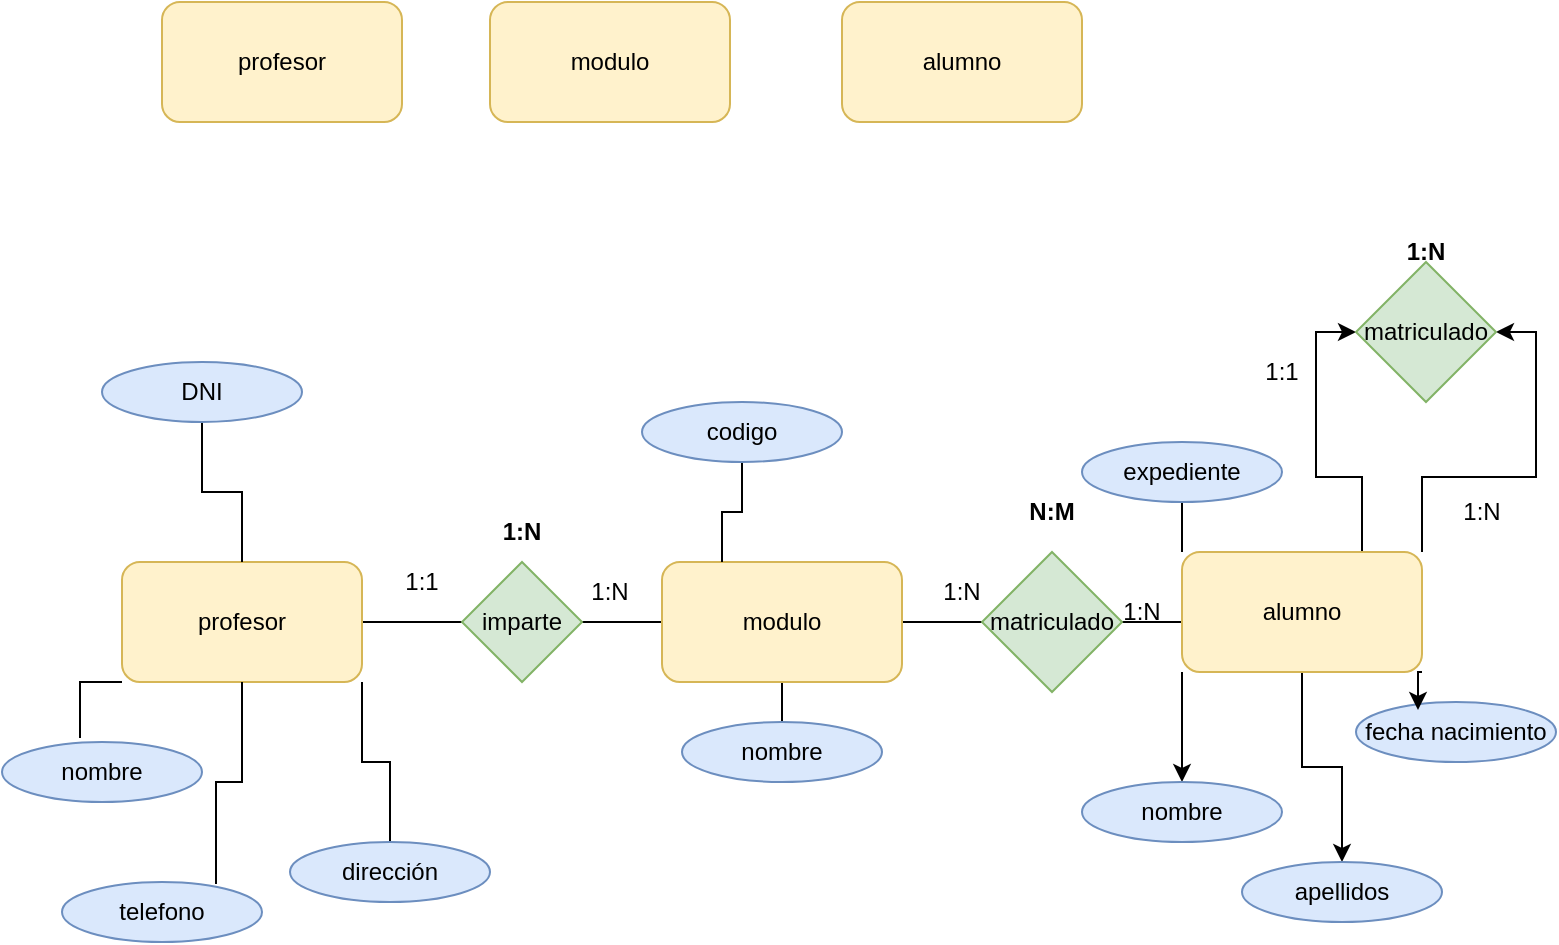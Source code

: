 <mxfile version="21.8.2" type="github">
  <diagram name="Página-1" id="oztvLKKj3sA_5YSYLGky">
    <mxGraphModel dx="636" dy="743" grid="1" gridSize="10" guides="1" tooltips="1" connect="1" arrows="1" fold="1" page="1" pageScale="1" pageWidth="827" pageHeight="1169" math="0" shadow="0">
      <root>
        <mxCell id="0" />
        <mxCell id="1" parent="0" />
        <mxCell id="SiPL-FdLX_r1bRT-D18--1" value="profesor" style="rounded=1;whiteSpace=wrap;html=1;fillColor=#fff2cc;strokeColor=#d6b656;" vertex="1" parent="1">
          <mxGeometry x="130" y="60" width="120" height="60" as="geometry" />
        </mxCell>
        <mxCell id="SiPL-FdLX_r1bRT-D18--2" value="modulo" style="rounded=1;whiteSpace=wrap;html=1;fillColor=#fff2cc;strokeColor=#d6b656;" vertex="1" parent="1">
          <mxGeometry x="294" y="60" width="120" height="60" as="geometry" />
        </mxCell>
        <mxCell id="SiPL-FdLX_r1bRT-D18--3" value="alumno" style="rounded=1;whiteSpace=wrap;html=1;fillColor=#fff2cc;strokeColor=#d6b656;" vertex="1" parent="1">
          <mxGeometry x="470" y="60" width="120" height="60" as="geometry" />
        </mxCell>
        <mxCell id="SiPL-FdLX_r1bRT-D18--6" style="edgeStyle=orthogonalEdgeStyle;rounded=0;orthogonalLoop=1;jettySize=auto;html=1;exitX=1;exitY=0.5;exitDx=0;exitDy=0;endArrow=none;endFill=0;" edge="1" parent="1" source="SiPL-FdLX_r1bRT-D18--4" target="SiPL-FdLX_r1bRT-D18--5">
          <mxGeometry relative="1" as="geometry" />
        </mxCell>
        <mxCell id="SiPL-FdLX_r1bRT-D18--18" style="edgeStyle=orthogonalEdgeStyle;rounded=0;orthogonalLoop=1;jettySize=auto;html=1;exitX=1;exitY=1;exitDx=0;exitDy=0;endArrow=none;endFill=0;" edge="1" parent="1" source="SiPL-FdLX_r1bRT-D18--4" target="SiPL-FdLX_r1bRT-D18--16">
          <mxGeometry relative="1" as="geometry" />
        </mxCell>
        <mxCell id="SiPL-FdLX_r1bRT-D18--4" value="profesor" style="rounded=1;whiteSpace=wrap;html=1;fillColor=#fff2cc;strokeColor=#d6b656;" vertex="1" parent="1">
          <mxGeometry x="110" y="340" width="120" height="60" as="geometry" />
        </mxCell>
        <mxCell id="SiPL-FdLX_r1bRT-D18--8" style="edgeStyle=orthogonalEdgeStyle;rounded=0;orthogonalLoop=1;jettySize=auto;html=1;exitX=1;exitY=0.5;exitDx=0;exitDy=0;entryX=0;entryY=0.5;entryDx=0;entryDy=0;endArrow=none;endFill=0;" edge="1" parent="1" source="SiPL-FdLX_r1bRT-D18--5" target="SiPL-FdLX_r1bRT-D18--7">
          <mxGeometry relative="1" as="geometry" />
        </mxCell>
        <mxCell id="SiPL-FdLX_r1bRT-D18--5" value="imparte" style="rhombus;whiteSpace=wrap;html=1;fillColor=#d5e8d4;strokeColor=#82b366;" vertex="1" parent="1">
          <mxGeometry x="280" y="340" width="60" height="60" as="geometry" />
        </mxCell>
        <mxCell id="SiPL-FdLX_r1bRT-D18--9" style="edgeStyle=orthogonalEdgeStyle;rounded=0;orthogonalLoop=1;jettySize=auto;html=1;exitX=1;exitY=0.5;exitDx=0;exitDy=0;" edge="1" parent="1" source="SiPL-FdLX_r1bRT-D18--7">
          <mxGeometry relative="1" as="geometry">
            <mxPoint x="560" y="370" as="targetPoint" />
          </mxGeometry>
        </mxCell>
        <mxCell id="SiPL-FdLX_r1bRT-D18--46" style="edgeStyle=orthogonalEdgeStyle;rounded=0;orthogonalLoop=1;jettySize=auto;html=1;exitX=0.5;exitY=1;exitDx=0;exitDy=0;endArrow=none;endFill=0;" edge="1" parent="1" source="SiPL-FdLX_r1bRT-D18--7" target="SiPL-FdLX_r1bRT-D18--21">
          <mxGeometry relative="1" as="geometry" />
        </mxCell>
        <mxCell id="SiPL-FdLX_r1bRT-D18--7" value="modulo" style="rounded=1;whiteSpace=wrap;html=1;fillColor=#fff2cc;strokeColor=#d6b656;" vertex="1" parent="1">
          <mxGeometry x="380" y="340" width="120" height="60" as="geometry" />
        </mxCell>
        <mxCell id="SiPL-FdLX_r1bRT-D18--11" style="edgeStyle=orthogonalEdgeStyle;rounded=0;orthogonalLoop=1;jettySize=auto;html=1;exitX=1;exitY=0.5;exitDx=0;exitDy=0;" edge="1" parent="1" source="SiPL-FdLX_r1bRT-D18--10">
          <mxGeometry relative="1" as="geometry">
            <mxPoint x="650" y="370" as="targetPoint" />
          </mxGeometry>
        </mxCell>
        <mxCell id="SiPL-FdLX_r1bRT-D18--10" value="matriculado" style="rhombus;whiteSpace=wrap;html=1;fillColor=#d5e8d4;strokeColor=#82b366;" vertex="1" parent="1">
          <mxGeometry x="540" y="335" width="70" height="70" as="geometry" />
        </mxCell>
        <mxCell id="SiPL-FdLX_r1bRT-D18--37" style="edgeStyle=orthogonalEdgeStyle;rounded=0;orthogonalLoop=1;jettySize=auto;html=1;exitX=0;exitY=1;exitDx=0;exitDy=0;entryX=0.5;entryY=0;entryDx=0;entryDy=0;" edge="1" parent="1" source="SiPL-FdLX_r1bRT-D18--12" target="SiPL-FdLX_r1bRT-D18--34">
          <mxGeometry relative="1" as="geometry" />
        </mxCell>
        <mxCell id="SiPL-FdLX_r1bRT-D18--39" style="edgeStyle=orthogonalEdgeStyle;rounded=0;orthogonalLoop=1;jettySize=auto;html=1;exitX=0.5;exitY=1;exitDx=0;exitDy=0;entryX=0.5;entryY=0;entryDx=0;entryDy=0;" edge="1" parent="1" source="SiPL-FdLX_r1bRT-D18--12" target="SiPL-FdLX_r1bRT-D18--36">
          <mxGeometry relative="1" as="geometry" />
        </mxCell>
        <mxCell id="SiPL-FdLX_r1bRT-D18--44" style="edgeStyle=orthogonalEdgeStyle;rounded=0;orthogonalLoop=1;jettySize=auto;html=1;exitX=1;exitY=0;exitDx=0;exitDy=0;entryX=1;entryY=0.5;entryDx=0;entryDy=0;" edge="1" parent="1" source="SiPL-FdLX_r1bRT-D18--12" target="SiPL-FdLX_r1bRT-D18--43">
          <mxGeometry relative="1" as="geometry" />
        </mxCell>
        <mxCell id="SiPL-FdLX_r1bRT-D18--45" style="edgeStyle=orthogonalEdgeStyle;rounded=0;orthogonalLoop=1;jettySize=auto;html=1;exitX=0.75;exitY=0;exitDx=0;exitDy=0;entryX=0;entryY=0.5;entryDx=0;entryDy=0;" edge="1" parent="1" source="SiPL-FdLX_r1bRT-D18--12" target="SiPL-FdLX_r1bRT-D18--43">
          <mxGeometry relative="1" as="geometry" />
        </mxCell>
        <mxCell id="SiPL-FdLX_r1bRT-D18--48" style="edgeStyle=orthogonalEdgeStyle;rounded=0;orthogonalLoop=1;jettySize=auto;html=1;exitX=0;exitY=0;exitDx=0;exitDy=0;" edge="1" parent="1" source="SiPL-FdLX_r1bRT-D18--12">
          <mxGeometry relative="1" as="geometry">
            <mxPoint x="640" y="300" as="targetPoint" />
          </mxGeometry>
        </mxCell>
        <mxCell id="SiPL-FdLX_r1bRT-D18--12" value="alumno" style="rounded=1;whiteSpace=wrap;html=1;fillColor=#fff2cc;strokeColor=#d6b656;" vertex="1" parent="1">
          <mxGeometry x="640" y="335" width="120" height="60" as="geometry" />
        </mxCell>
        <mxCell id="SiPL-FdLX_r1bRT-D18--32" style="edgeStyle=orthogonalEdgeStyle;rounded=0;orthogonalLoop=1;jettySize=auto;html=1;exitX=0.5;exitY=1;exitDx=0;exitDy=0;endArrow=none;endFill=0;" edge="1" parent="1" source="SiPL-FdLX_r1bRT-D18--13" target="SiPL-FdLX_r1bRT-D18--4">
          <mxGeometry relative="1" as="geometry" />
        </mxCell>
        <mxCell id="SiPL-FdLX_r1bRT-D18--13" value="DNI" style="ellipse;whiteSpace=wrap;html=1;fillColor=#dae8fc;strokeColor=#6c8ebf;" vertex="1" parent="1">
          <mxGeometry x="100" y="240" width="100" height="30" as="geometry" />
        </mxCell>
        <mxCell id="SiPL-FdLX_r1bRT-D18--14" value="nombre" style="ellipse;whiteSpace=wrap;html=1;fillColor=#dae8fc;strokeColor=#6c8ebf;" vertex="1" parent="1">
          <mxGeometry x="50" y="430" width="100" height="30" as="geometry" />
        </mxCell>
        <mxCell id="SiPL-FdLX_r1bRT-D18--15" value="telefono" style="ellipse;whiteSpace=wrap;html=1;fillColor=#dae8fc;strokeColor=#6c8ebf;" vertex="1" parent="1">
          <mxGeometry x="80" y="500" width="100" height="30" as="geometry" />
        </mxCell>
        <mxCell id="SiPL-FdLX_r1bRT-D18--16" value="dirección" style="ellipse;whiteSpace=wrap;html=1;fillColor=#dae8fc;strokeColor=#6c8ebf;" vertex="1" parent="1">
          <mxGeometry x="194" y="480" width="100" height="30" as="geometry" />
        </mxCell>
        <mxCell id="SiPL-FdLX_r1bRT-D18--21" value="nombre" style="ellipse;whiteSpace=wrap;html=1;fillColor=#dae8fc;strokeColor=#6c8ebf;" vertex="1" parent="1">
          <mxGeometry x="390" y="420" width="100" height="30" as="geometry" />
        </mxCell>
        <mxCell id="SiPL-FdLX_r1bRT-D18--31" style="edgeStyle=orthogonalEdgeStyle;rounded=0;orthogonalLoop=1;jettySize=auto;html=1;exitX=0.5;exitY=1;exitDx=0;exitDy=0;entryX=0.25;entryY=0;entryDx=0;entryDy=0;endArrow=none;endFill=0;" edge="1" parent="1" source="SiPL-FdLX_r1bRT-D18--23" target="SiPL-FdLX_r1bRT-D18--7">
          <mxGeometry relative="1" as="geometry" />
        </mxCell>
        <mxCell id="SiPL-FdLX_r1bRT-D18--23" value="codigo" style="ellipse;whiteSpace=wrap;html=1;fillColor=#dae8fc;strokeColor=#6c8ebf;" vertex="1" parent="1">
          <mxGeometry x="370" y="260" width="100" height="30" as="geometry" />
        </mxCell>
        <mxCell id="SiPL-FdLX_r1bRT-D18--34" value="nombre" style="ellipse;whiteSpace=wrap;html=1;fillColor=#dae8fc;strokeColor=#6c8ebf;" vertex="1" parent="1">
          <mxGeometry x="590" y="450" width="100" height="30" as="geometry" />
        </mxCell>
        <mxCell id="SiPL-FdLX_r1bRT-D18--35" value="fecha nacimiento" style="ellipse;whiteSpace=wrap;html=1;fillColor=#dae8fc;strokeColor=#6c8ebf;" vertex="1" parent="1">
          <mxGeometry x="727" y="410" width="100" height="30" as="geometry" />
        </mxCell>
        <mxCell id="SiPL-FdLX_r1bRT-D18--36" value="apellidos" style="ellipse;whiteSpace=wrap;html=1;fillColor=#dae8fc;strokeColor=#6c8ebf;" vertex="1" parent="1">
          <mxGeometry x="670" y="490" width="100" height="30" as="geometry" />
        </mxCell>
        <mxCell id="SiPL-FdLX_r1bRT-D18--38" style="edgeStyle=orthogonalEdgeStyle;rounded=0;orthogonalLoop=1;jettySize=auto;html=1;exitX=1;exitY=1;exitDx=0;exitDy=0;entryX=0.31;entryY=0.133;entryDx=0;entryDy=0;entryPerimeter=0;" edge="1" parent="1" source="SiPL-FdLX_r1bRT-D18--12" target="SiPL-FdLX_r1bRT-D18--35">
          <mxGeometry relative="1" as="geometry" />
        </mxCell>
        <mxCell id="SiPL-FdLX_r1bRT-D18--41" style="edgeStyle=orthogonalEdgeStyle;rounded=0;orthogonalLoop=1;jettySize=auto;html=1;exitX=0;exitY=1;exitDx=0;exitDy=0;entryX=0.39;entryY=-0.067;entryDx=0;entryDy=0;entryPerimeter=0;endArrow=none;endFill=0;" edge="1" parent="1" source="SiPL-FdLX_r1bRT-D18--4" target="SiPL-FdLX_r1bRT-D18--14">
          <mxGeometry relative="1" as="geometry" />
        </mxCell>
        <mxCell id="SiPL-FdLX_r1bRT-D18--42" style="edgeStyle=orthogonalEdgeStyle;rounded=0;orthogonalLoop=1;jettySize=auto;html=1;exitX=0.5;exitY=1;exitDx=0;exitDy=0;entryX=0.77;entryY=0.033;entryDx=0;entryDy=0;entryPerimeter=0;endArrow=none;endFill=0;" edge="1" parent="1" source="SiPL-FdLX_r1bRT-D18--4" target="SiPL-FdLX_r1bRT-D18--15">
          <mxGeometry relative="1" as="geometry" />
        </mxCell>
        <mxCell id="SiPL-FdLX_r1bRT-D18--43" value="matriculado" style="rhombus;whiteSpace=wrap;html=1;fillColor=#d5e8d4;strokeColor=#82b366;" vertex="1" parent="1">
          <mxGeometry x="727" y="190" width="70" height="70" as="geometry" />
        </mxCell>
        <mxCell id="SiPL-FdLX_r1bRT-D18--49" value="expediente" style="ellipse;whiteSpace=wrap;html=1;fillColor=#dae8fc;strokeColor=#6c8ebf;" vertex="1" parent="1">
          <mxGeometry x="590" y="280" width="100" height="30" as="geometry" />
        </mxCell>
        <mxCell id="SiPL-FdLX_r1bRT-D18--50" value="1:1" style="text;html=1;strokeColor=none;fillColor=none;align=center;verticalAlign=middle;whiteSpace=wrap;rounded=0;" vertex="1" parent="1">
          <mxGeometry x="230" y="335" width="60" height="30" as="geometry" />
        </mxCell>
        <mxCell id="SiPL-FdLX_r1bRT-D18--51" value="1:N" style="text;html=1;strokeColor=none;fillColor=none;align=center;verticalAlign=middle;whiteSpace=wrap;rounded=0;" vertex="1" parent="1">
          <mxGeometry x="324" y="340" width="60" height="30" as="geometry" />
        </mxCell>
        <mxCell id="SiPL-FdLX_r1bRT-D18--52" value="1:N" style="text;html=1;strokeColor=none;fillColor=none;align=center;verticalAlign=middle;whiteSpace=wrap;rounded=0;" vertex="1" parent="1">
          <mxGeometry x="500" y="340" width="60" height="30" as="geometry" />
        </mxCell>
        <mxCell id="SiPL-FdLX_r1bRT-D18--53" value="1:N" style="text;html=1;strokeColor=none;fillColor=none;align=center;verticalAlign=middle;whiteSpace=wrap;rounded=0;" vertex="1" parent="1">
          <mxGeometry x="590" y="350" width="60" height="30" as="geometry" />
        </mxCell>
        <mxCell id="SiPL-FdLX_r1bRT-D18--54" value="1:N" style="text;html=1;strokeColor=none;fillColor=none;align=center;verticalAlign=middle;whiteSpace=wrap;rounded=0;" vertex="1" parent="1">
          <mxGeometry x="760" y="300" width="60" height="30" as="geometry" />
        </mxCell>
        <mxCell id="SiPL-FdLX_r1bRT-D18--55" value="1:1" style="text;html=1;strokeColor=none;fillColor=none;align=center;verticalAlign=middle;whiteSpace=wrap;rounded=0;" vertex="1" parent="1">
          <mxGeometry x="660" y="230" width="60" height="30" as="geometry" />
        </mxCell>
        <mxCell id="SiPL-FdLX_r1bRT-D18--56" value="1:N" style="text;html=1;strokeColor=none;fillColor=none;align=center;verticalAlign=middle;whiteSpace=wrap;rounded=0;fontStyle=1" vertex="1" parent="1">
          <mxGeometry x="280" y="310" width="60" height="30" as="geometry" />
        </mxCell>
        <mxCell id="SiPL-FdLX_r1bRT-D18--57" value="1:N" style="text;html=1;strokeColor=none;fillColor=none;align=center;verticalAlign=middle;whiteSpace=wrap;rounded=0;fontStyle=1" vertex="1" parent="1">
          <mxGeometry x="732" y="170" width="60" height="30" as="geometry" />
        </mxCell>
        <mxCell id="SiPL-FdLX_r1bRT-D18--58" value="N:M" style="text;html=1;strokeColor=none;fillColor=none;align=center;verticalAlign=middle;whiteSpace=wrap;rounded=0;fontStyle=1" vertex="1" parent="1">
          <mxGeometry x="545" y="300" width="60" height="30" as="geometry" />
        </mxCell>
      </root>
    </mxGraphModel>
  </diagram>
</mxfile>
